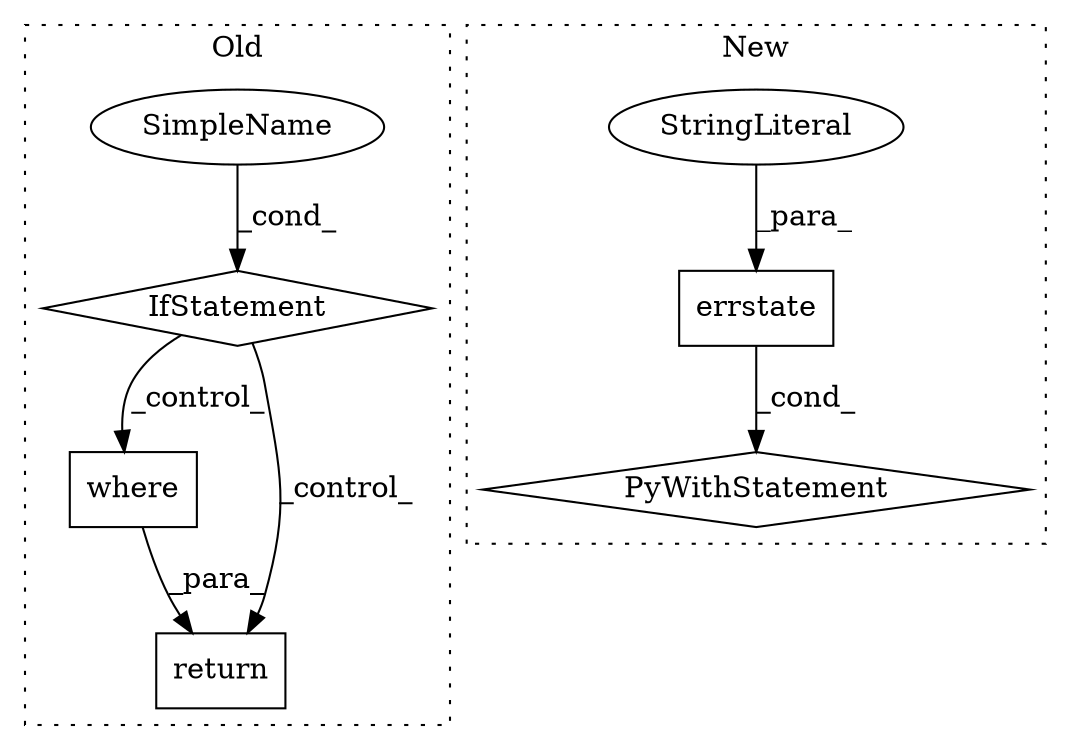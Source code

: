 digraph G {
subgraph cluster0 {
1 [label="where" a="32" s="10832,10876" l="6,1" shape="box"];
3 [label="IfStatement" a="25" s="10791,10812" l="4,2" shape="diamond"];
4 [label="SimpleName" a="42" s="" l="" shape="ellipse"];
7 [label="return" a="41" s="10822" l="7" shape="box"];
label = "Old";
style="dotted";
}
subgraph cluster1 {
2 [label="PyWithStatement" a="104" s="10590,10633" l="10,2" shape="diamond"];
5 [label="errstate" a="32" s="10606,10632" l="9,1" shape="box"];
6 [label="StringLiteral" a="45" s="10615" l="8" shape="ellipse"];
label = "New";
style="dotted";
}
1 -> 7 [label="_para_"];
3 -> 1 [label="_control_"];
3 -> 7 [label="_control_"];
4 -> 3 [label="_cond_"];
5 -> 2 [label="_cond_"];
6 -> 5 [label="_para_"];
}